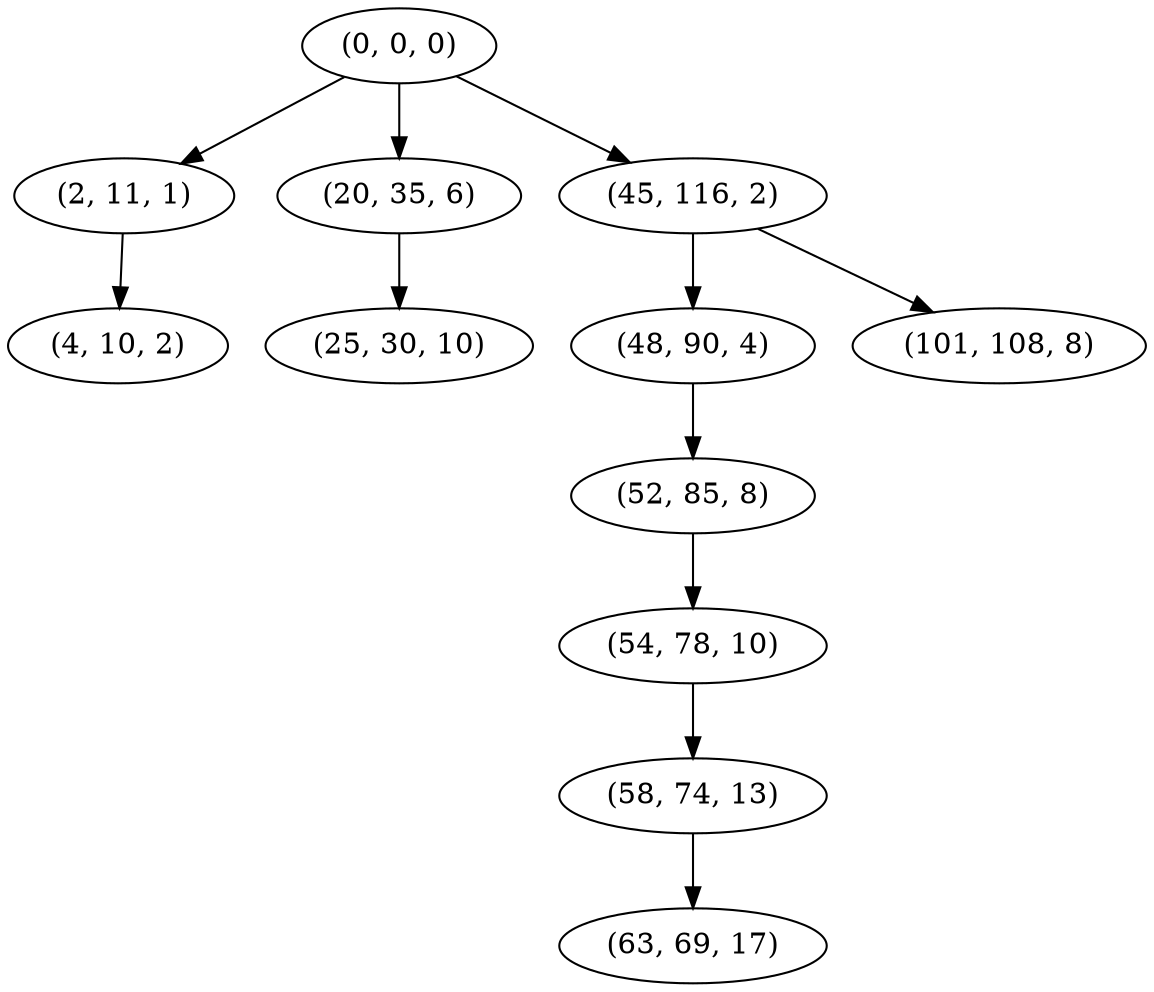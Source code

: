 digraph tree {
    "(0, 0, 0)";
    "(2, 11, 1)";
    "(4, 10, 2)";
    "(20, 35, 6)";
    "(25, 30, 10)";
    "(45, 116, 2)";
    "(48, 90, 4)";
    "(52, 85, 8)";
    "(54, 78, 10)";
    "(58, 74, 13)";
    "(63, 69, 17)";
    "(101, 108, 8)";
    "(0, 0, 0)" -> "(2, 11, 1)";
    "(0, 0, 0)" -> "(20, 35, 6)";
    "(0, 0, 0)" -> "(45, 116, 2)";
    "(2, 11, 1)" -> "(4, 10, 2)";
    "(20, 35, 6)" -> "(25, 30, 10)";
    "(45, 116, 2)" -> "(48, 90, 4)";
    "(45, 116, 2)" -> "(101, 108, 8)";
    "(48, 90, 4)" -> "(52, 85, 8)";
    "(52, 85, 8)" -> "(54, 78, 10)";
    "(54, 78, 10)" -> "(58, 74, 13)";
    "(58, 74, 13)" -> "(63, 69, 17)";
}
